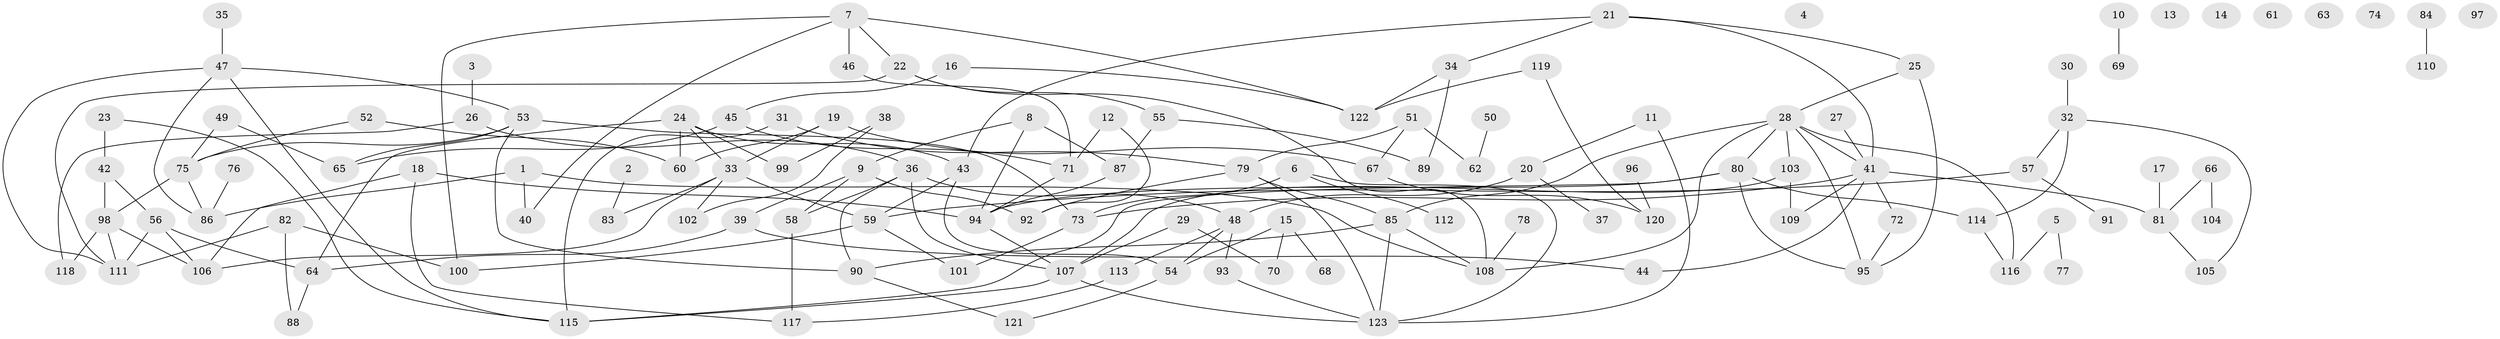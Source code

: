 // coarse degree distribution, {2: 0.20512820512820512, 3: 0.2692307692307692, 1: 0.14102564102564102, 4: 0.1282051282051282, 6: 0.08974358974358974, 7: 0.038461538461538464, 5: 0.10256410256410256, 9: 0.01282051282051282, 8: 0.01282051282051282}
// Generated by graph-tools (version 1.1) at 2025/35/03/04/25 23:35:53]
// undirected, 123 vertices, 173 edges
graph export_dot {
  node [color=gray90,style=filled];
  1;
  2;
  3;
  4;
  5;
  6;
  7;
  8;
  9;
  10;
  11;
  12;
  13;
  14;
  15;
  16;
  17;
  18;
  19;
  20;
  21;
  22;
  23;
  24;
  25;
  26;
  27;
  28;
  29;
  30;
  31;
  32;
  33;
  34;
  35;
  36;
  37;
  38;
  39;
  40;
  41;
  42;
  43;
  44;
  45;
  46;
  47;
  48;
  49;
  50;
  51;
  52;
  53;
  54;
  55;
  56;
  57;
  58;
  59;
  60;
  61;
  62;
  63;
  64;
  65;
  66;
  67;
  68;
  69;
  70;
  71;
  72;
  73;
  74;
  75;
  76;
  77;
  78;
  79;
  80;
  81;
  82;
  83;
  84;
  85;
  86;
  87;
  88;
  89;
  90;
  91;
  92;
  93;
  94;
  95;
  96;
  97;
  98;
  99;
  100;
  101;
  102;
  103;
  104;
  105;
  106;
  107;
  108;
  109;
  110;
  111;
  112;
  113;
  114;
  115;
  116;
  117;
  118;
  119;
  120;
  121;
  122;
  123;
  1 -- 40;
  1 -- 86;
  1 -- 108;
  2 -- 83;
  3 -- 26;
  5 -- 77;
  5 -- 116;
  6 -- 73;
  6 -- 112;
  6 -- 123;
  7 -- 22;
  7 -- 40;
  7 -- 46;
  7 -- 100;
  7 -- 122;
  8 -- 9;
  8 -- 87;
  8 -- 94;
  9 -- 39;
  9 -- 58;
  9 -- 92;
  10 -- 69;
  11 -- 20;
  11 -- 123;
  12 -- 71;
  12 -- 92;
  15 -- 54;
  15 -- 68;
  15 -- 70;
  16 -- 45;
  16 -- 122;
  17 -- 81;
  18 -- 94;
  18 -- 106;
  18 -- 117;
  19 -- 33;
  19 -- 60;
  19 -- 67;
  20 -- 37;
  20 -- 48;
  21 -- 25;
  21 -- 34;
  21 -- 41;
  21 -- 43;
  22 -- 55;
  22 -- 108;
  22 -- 111;
  23 -- 42;
  23 -- 115;
  24 -- 33;
  24 -- 43;
  24 -- 60;
  24 -- 64;
  24 -- 99;
  25 -- 28;
  25 -- 95;
  26 -- 36;
  26 -- 118;
  27 -- 41;
  28 -- 41;
  28 -- 80;
  28 -- 85;
  28 -- 95;
  28 -- 103;
  28 -- 108;
  28 -- 116;
  29 -- 70;
  29 -- 107;
  30 -- 32;
  31 -- 79;
  31 -- 115;
  32 -- 57;
  32 -- 105;
  32 -- 114;
  33 -- 59;
  33 -- 83;
  33 -- 102;
  33 -- 106;
  34 -- 89;
  34 -- 122;
  35 -- 47;
  36 -- 48;
  36 -- 58;
  36 -- 90;
  36 -- 107;
  38 -- 99;
  38 -- 102;
  39 -- 44;
  39 -- 64;
  41 -- 44;
  41 -- 72;
  41 -- 73;
  41 -- 81;
  41 -- 109;
  42 -- 56;
  42 -- 98;
  43 -- 54;
  43 -- 59;
  45 -- 65;
  45 -- 71;
  46 -- 71;
  47 -- 53;
  47 -- 86;
  47 -- 111;
  47 -- 115;
  48 -- 54;
  48 -- 93;
  48 -- 113;
  49 -- 65;
  49 -- 75;
  50 -- 62;
  51 -- 62;
  51 -- 67;
  51 -- 79;
  52 -- 60;
  52 -- 75;
  53 -- 65;
  53 -- 73;
  53 -- 75;
  53 -- 90;
  54 -- 121;
  55 -- 87;
  55 -- 89;
  56 -- 64;
  56 -- 106;
  56 -- 111;
  57 -- 59;
  57 -- 91;
  58 -- 117;
  59 -- 100;
  59 -- 101;
  64 -- 88;
  66 -- 81;
  66 -- 104;
  67 -- 120;
  71 -- 94;
  72 -- 95;
  73 -- 101;
  75 -- 86;
  75 -- 98;
  76 -- 86;
  78 -- 108;
  79 -- 85;
  79 -- 92;
  79 -- 123;
  80 -- 94;
  80 -- 95;
  80 -- 114;
  80 -- 115;
  81 -- 105;
  82 -- 88;
  82 -- 100;
  82 -- 111;
  84 -- 110;
  85 -- 90;
  85 -- 108;
  85 -- 123;
  87 -- 94;
  90 -- 121;
  93 -- 123;
  94 -- 107;
  96 -- 120;
  98 -- 106;
  98 -- 111;
  98 -- 118;
  103 -- 107;
  103 -- 109;
  107 -- 115;
  107 -- 123;
  113 -- 117;
  114 -- 116;
  119 -- 120;
  119 -- 122;
}
